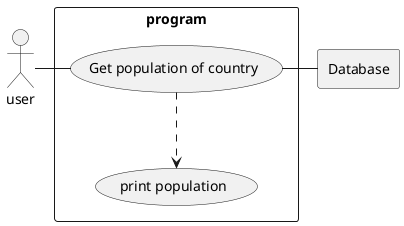 @startuml

actor user as "user"

rectangle Database

rectangle "program" {
    usecase UC4 as "Get population of country"

    usecase UCa as "print population"


    user - UC4

    UC4 ..> UCa


    UC4 - Database

}

@enduml